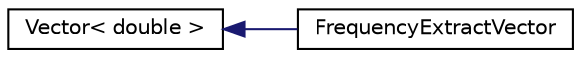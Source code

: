 digraph "Graphical Class Hierarchy"
{
 // LATEX_PDF_SIZE
  edge [fontname="Helvetica",fontsize="10",labelfontname="Helvetica",labelfontsize="10"];
  node [fontname="Helvetica",fontsize="10",shape=record];
  rankdir="LR";
  Node0 [label="Vector\< double \>",height=0.2,width=0.4,color="black", fillcolor="white", style="filled",URL="$classVector.html",tooltip=" "];
  Node0 -> Node1 [dir="back",color="midnightblue",fontsize="10",style="solid",fontname="Helvetica"];
  Node1 [label="FrequencyExtractVector",height=0.2,width=0.4,color="black", fillcolor="white", style="filled",URL="$classFrequencyExtractVector.html",tooltip=" "];
}
